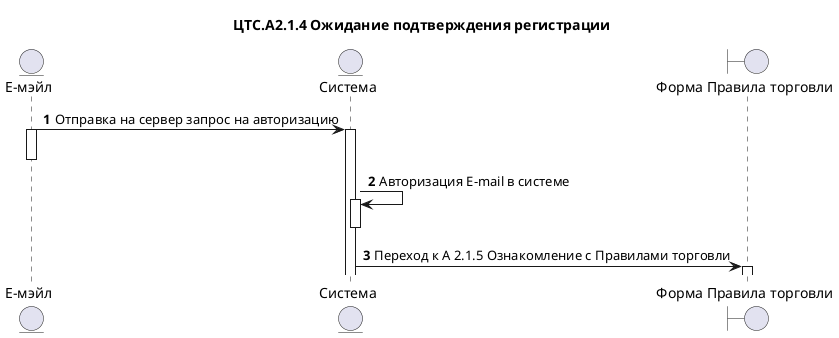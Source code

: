 @startuml

title "ЦТС.А2.1.4 Ожидание подтверждения регистрации"

entity "Е-мэйл" as Email
entity "Система" as System
boundary "Форма Правила торговли" as TradingForm

autonumber

Email->System:Отправка на сервер запрос на авторизацию
activate Email
activate System
deactivate Email

System->System:Авторизация E-mail в системе
activate System
deactivate System

System->TradingForm: Переход к А 2.1.5 Ознакомление с Правилами торговли
activate TradingForm

@enduml